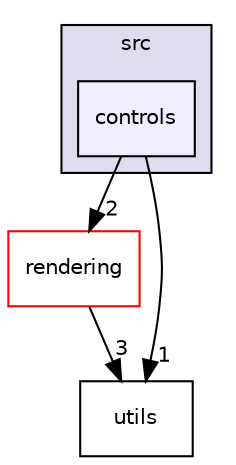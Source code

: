 digraph "src/controls" {
  compound=true
  node [ fontsize="10", fontname="Helvetica"];
  edge [ labelfontsize="10", labelfontname="Helvetica"];
  subgraph clusterdir_68267d1309a1af8e8297ef4c3efbcdba {
    graph [ bgcolor="#ddddee", pencolor="black", label="src" fontname="Helvetica", fontsize="10", URL="dir_68267d1309a1af8e8297ef4c3efbcdba.html"]
  dir_7afd03d72c1de07a6d47e666c364824c [shape=box, label="controls", style="filled", fillcolor="#eeeeff", pencolor="black", URL="dir_7afd03d72c1de07a6d47e666c364824c.html"];
  }
  dir_1243271318b2b38807a3b1d2ca08dd72 [shape=box label="rendering" fillcolor="white" style="filled" color="red" URL="dir_1243271318b2b38807a3b1d2ca08dd72.html"];
  dir_313caf1132e152dd9b58bea13a4052ca [shape=box label="utils" URL="dir_313caf1132e152dd9b58bea13a4052ca.html"];
  dir_1243271318b2b38807a3b1d2ca08dd72->dir_313caf1132e152dd9b58bea13a4052ca [headlabel="3", labeldistance=1.5 headhref="dir_000005_000008.html"];
  dir_7afd03d72c1de07a6d47e666c364824c->dir_1243271318b2b38807a3b1d2ca08dd72 [headlabel="2", labeldistance=1.5 headhref="dir_000001_000005.html"];
  dir_7afd03d72c1de07a6d47e666c364824c->dir_313caf1132e152dd9b58bea13a4052ca [headlabel="1", labeldistance=1.5 headhref="dir_000001_000008.html"];
}
